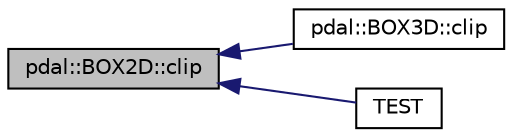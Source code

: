digraph "pdal::BOX2D::clip"
{
  edge [fontname="Helvetica",fontsize="10",labelfontname="Helvetica",labelfontsize="10"];
  node [fontname="Helvetica",fontsize="10",shape=record];
  rankdir="LR";
  Node1 [label="pdal::BOX2D::clip",height=0.2,width=0.4,color="black", fillcolor="grey75", style="filled", fontcolor="black"];
  Node1 -> Node2 [dir="back",color="midnightblue",fontsize="10",style="solid",fontname="Helvetica"];
  Node2 [label="pdal::BOX3D::clip",height=0.2,width=0.4,color="black", fillcolor="white", style="filled",URL="$classpdal_1_1BOX3D.html#a0d928cc17ca6e4e6c9c95059bbc8ea7a"];
  Node1 -> Node3 [dir="back",color="midnightblue",fontsize="10",style="solid",fontname="Helvetica"];
  Node3 [label="TEST",height=0.2,width=0.4,color="black", fillcolor="white", style="filled",URL="$BoundsTest_8cpp.html#a53acc96ac022b4edd8bb897dfcf5c0a8"];
}
